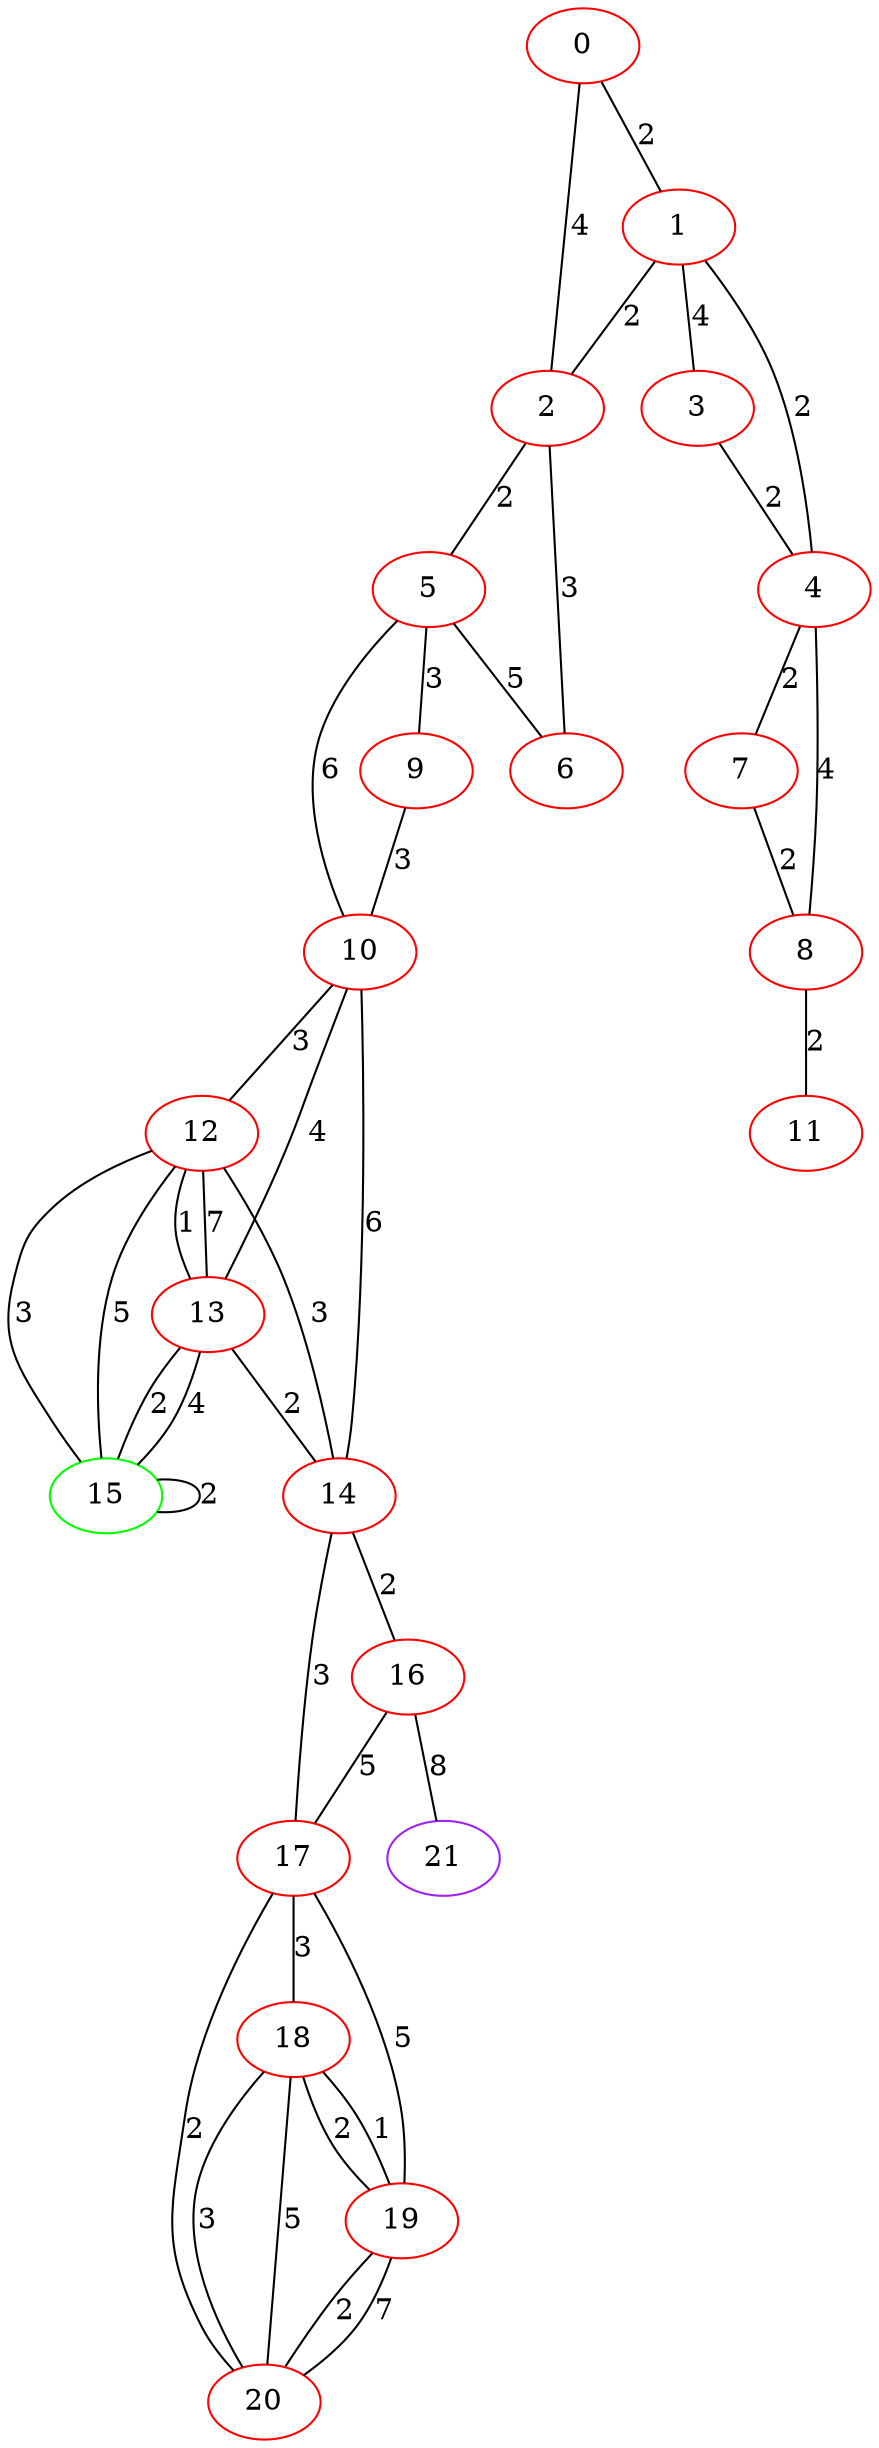 graph "" {
0 [color=red, weight=1];
1 [color=red, weight=1];
2 [color=red, weight=1];
3 [color=red, weight=1];
4 [color=red, weight=1];
5 [color=red, weight=1];
6 [color=red, weight=1];
7 [color=red, weight=1];
8 [color=red, weight=1];
9 [color=red, weight=1];
10 [color=red, weight=1];
11 [color=red, weight=1];
12 [color=red, weight=1];
13 [color=red, weight=1];
14 [color=red, weight=1];
15 [color=green, weight=2];
16 [color=red, weight=1];
17 [color=red, weight=1];
18 [color=red, weight=1];
19 [color=red, weight=1];
20 [color=red, weight=1];
21 [color=purple, weight=4];
0 -- 1  [key=0, label=2];
0 -- 2  [key=0, label=4];
1 -- 2  [key=0, label=2];
1 -- 3  [key=0, label=4];
1 -- 4  [key=0, label=2];
2 -- 5  [key=0, label=2];
2 -- 6  [key=0, label=3];
3 -- 4  [key=0, label=2];
4 -- 8  [key=0, label=4];
4 -- 7  [key=0, label=2];
5 -- 9  [key=0, label=3];
5 -- 10  [key=0, label=6];
5 -- 6  [key=0, label=5];
7 -- 8  [key=0, label=2];
8 -- 11  [key=0, label=2];
9 -- 10  [key=0, label=3];
10 -- 12  [key=0, label=3];
10 -- 13  [key=0, label=4];
10 -- 14  [key=0, label=6];
12 -- 13  [key=0, label=7];
12 -- 13  [key=1, label=1];
12 -- 14  [key=0, label=3];
12 -- 15  [key=0, label=3];
12 -- 15  [key=1, label=5];
13 -- 14  [key=0, label=2];
13 -- 15  [key=0, label=4];
13 -- 15  [key=1, label=2];
14 -- 16  [key=0, label=2];
14 -- 17  [key=0, label=3];
15 -- 15  [key=0, label=2];
16 -- 17  [key=0, label=5];
16 -- 21  [key=0, label=8];
17 -- 18  [key=0, label=3];
17 -- 19  [key=0, label=5];
17 -- 20  [key=0, label=2];
18 -- 19  [key=0, label=1];
18 -- 19  [key=1, label=2];
18 -- 20  [key=0, label=3];
18 -- 20  [key=1, label=5];
19 -- 20  [key=0, label=2];
19 -- 20  [key=1, label=7];
}
